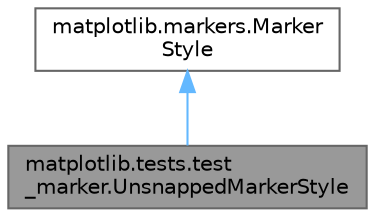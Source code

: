 digraph "matplotlib.tests.test_marker.UnsnappedMarkerStyle"
{
 // LATEX_PDF_SIZE
  bgcolor="transparent";
  edge [fontname=Helvetica,fontsize=10,labelfontname=Helvetica,labelfontsize=10];
  node [fontname=Helvetica,fontsize=10,shape=box,height=0.2,width=0.4];
  Node1 [id="Node000001",label="matplotlib.tests.test\l_marker.UnsnappedMarkerStyle",height=0.2,width=0.4,color="gray40", fillcolor="grey60", style="filled", fontcolor="black",tooltip=" "];
  Node2 -> Node1 [id="edge1_Node000001_Node000002",dir="back",color="steelblue1",style="solid",tooltip=" "];
  Node2 [id="Node000002",label="matplotlib.markers.Marker\lStyle",height=0.2,width=0.4,color="gray40", fillcolor="white", style="filled",URL="$d4/dfc/classmatplotlib_1_1markers_1_1MarkerStyle.html",tooltip=" "];
}
